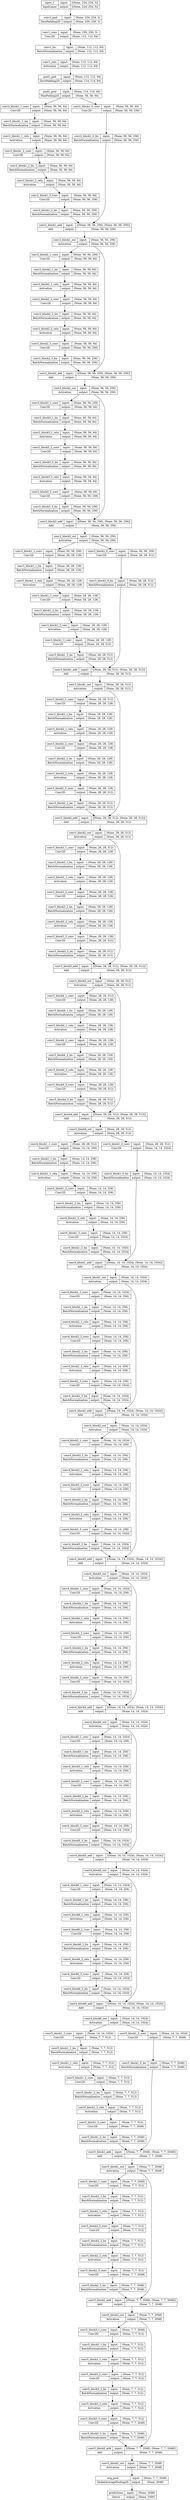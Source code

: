 digraph G {
concentrate=True;
dpi=96;
rankdir=TB;
node [shape=record];
139845060047248 [label="{input_1|InputLayer}|{input:|output:}|{{[(None, 224, 224, 3)]}|{[(None, 224, 224, 3)]}}"];
139843957540560 [label="{conv1_pad|ZeroPadding2D}|{input:|output:}|{{(None, 224, 224, 3)}|{(None, 230, 230, 3)}}"];
139843839901648 [label="{conv1_conv|Conv2D}|{input:|output:}|{{(None, 230, 230, 3)}|{(None, 112, 112, 64)}}"];
139843891702800 [label="{conv1_bn|BatchNormalization}|{input:|output:}|{{(None, 112, 112, 64)}|{(None, 112, 112, 64)}}"];
139843839889168 [label="{conv1_relu|Activation}|{input:|output:}|{{(None, 112, 112, 64)}|{(None, 112, 112, 64)}}"];
139843840133200 [label="{pool1_pad|ZeroPadding2D}|{input:|output:}|{{(None, 112, 112, 64)}|{(None, 114, 114, 64)}}"];
139843839348688 [label="{pool1_pool|MaxPooling2D}|{input:|output:}|{{(None, 114, 114, 64)}|{(None, 56, 56, 64)}}"];
139843839888528 [label="{conv2_block1_1_conv|Conv2D}|{input:|output:}|{{(None, 56, 56, 64)}|{(None, 56, 56, 64)}}"];
139843804749904 [label="{conv2_block1_1_bn|BatchNormalization}|{input:|output:}|{{(None, 56, 56, 64)}|{(None, 56, 56, 64)}}"];
139843839985872 [label="{conv2_block1_1_relu|Activation}|{input:|output:}|{{(None, 56, 56, 64)}|{(None, 56, 56, 64)}}"];
139843804752848 [label="{conv2_block1_2_conv|Conv2D}|{input:|output:}|{{(None, 56, 56, 64)}|{(None, 56, 56, 64)}}"];
139843839650000 [label="{conv2_block1_2_bn|BatchNormalization}|{input:|output:}|{{(None, 56, 56, 64)}|{(None, 56, 56, 64)}}"];
139843840132432 [label="{conv2_block1_2_relu|Activation}|{input:|output:}|{{(None, 56, 56, 64)}|{(None, 56, 56, 64)}}"];
139843804745040 [label="{conv2_block1_0_conv|Conv2D}|{input:|output:}|{{(None, 56, 56, 64)}|{(None, 56, 56, 256)}}"];
139843804874512 [label="{conv2_block1_3_conv|Conv2D}|{input:|output:}|{{(None, 56, 56, 64)}|{(None, 56, 56, 256)}}"];
139843858568720 [label="{conv2_block1_0_bn|BatchNormalization}|{input:|output:}|{{(None, 56, 56, 256)}|{(None, 56, 56, 256)}}"];
139843839653840 [label="{conv2_block1_3_bn|BatchNormalization}|{input:|output:}|{{(None, 56, 56, 256)}|{(None, 56, 56, 256)}}"];
139843858567056 [label="{conv2_block1_add|Add}|{input:|output:}|{{[(None, 56, 56, 256), (None, 56, 56, 256)]}|{(None, 56, 56, 256)}}"];
139843839642064 [label="{conv2_block1_out|Activation}|{input:|output:}|{{(None, 56, 56, 256)}|{(None, 56, 56, 256)}}"];
139843804985744 [label="{conv2_block2_1_conv|Conv2D}|{input:|output:}|{{(None, 56, 56, 256)}|{(None, 56, 56, 64)}}"];
139843839526928 [label="{conv2_block2_1_bn|BatchNormalization}|{input:|output:}|{{(None, 56, 56, 64)}|{(None, 56, 56, 64)}}"];
139843804985104 [label="{conv2_block2_1_relu|Activation}|{input:|output:}|{{(None, 56, 56, 64)}|{(None, 56, 56, 64)}}"];
139843804970512 [label="{conv2_block2_2_conv|Conv2D}|{input:|output:}|{{(None, 56, 56, 64)}|{(None, 56, 56, 64)}}"];
139843804960592 [label="{conv2_block2_2_bn|BatchNormalization}|{input:|output:}|{{(None, 56, 56, 64)}|{(None, 56, 56, 64)}}"];
139843804979088 [label="{conv2_block2_2_relu|Activation}|{input:|output:}|{{(None, 56, 56, 64)}|{(None, 56, 56, 64)}}"];
139843949521168 [label="{conv2_block2_3_conv|Conv2D}|{input:|output:}|{{(None, 56, 56, 64)}|{(None, 56, 56, 256)}}"];
139843858564368 [label="{conv2_block2_3_bn|BatchNormalization}|{input:|output:}|{{(None, 56, 56, 256)}|{(None, 56, 56, 256)}}"];
139843840138512 [label="{conv2_block2_add|Add}|{input:|output:}|{{[(None, 56, 56, 256), (None, 56, 56, 256)]}|{(None, 56, 56, 256)}}"];
139843839413328 [label="{conv2_block2_out|Activation}|{input:|output:}|{{(None, 56, 56, 256)}|{(None, 56, 56, 256)}}"];
139843839984912 [label="{conv2_block3_1_conv|Conv2D}|{input:|output:}|{{(None, 56, 56, 256)}|{(None, 56, 56, 64)}}"];
139843839419792 [label="{conv2_block3_1_bn|BatchNormalization}|{input:|output:}|{{(None, 56, 56, 64)}|{(None, 56, 56, 64)}}"];
139843839647248 [label="{conv2_block3_1_relu|Activation}|{input:|output:}|{{(None, 56, 56, 64)}|{(None, 56, 56, 64)}}"];
139843805036496 [label="{conv2_block3_2_conv|Conv2D}|{input:|output:}|{{(None, 56, 56, 64)}|{(None, 56, 56, 64)}}"];
139843839900304 [label="{conv2_block3_2_bn|BatchNormalization}|{input:|output:}|{{(None, 56, 56, 64)}|{(None, 56, 56, 64)}}"];
139843805023504 [label="{conv2_block3_2_relu|Activation}|{input:|output:}|{{(None, 56, 56, 64)}|{(None, 56, 56, 64)}}"];
139843805116432 [label="{conv2_block3_3_conv|Conv2D}|{input:|output:}|{{(None, 56, 56, 64)}|{(None, 56, 56, 256)}}"];
139843936193424 [label="{conv2_block3_3_bn|BatchNormalization}|{input:|output:}|{{(None, 56, 56, 256)}|{(None, 56, 56, 256)}}"];
139843839535376 [label="{conv2_block3_add|Add}|{input:|output:}|{{[(None, 56, 56, 256), (None, 56, 56, 256)]}|{(None, 56, 56, 256)}}"];
139843840142992 [label="{conv2_block3_out|Activation}|{input:|output:}|{{(None, 56, 56, 256)}|{(None, 56, 56, 256)}}"];
139843805159184 [label="{conv3_block1_1_conv|Conv2D}|{input:|output:}|{{(None, 56, 56, 256)}|{(None, 28, 28, 128)}}"];
139843839654288 [label="{conv3_block1_1_bn|BatchNormalization}|{input:|output:}|{{(None, 28, 28, 128)}|{(None, 28, 28, 128)}}"];
139843839894352 [label="{conv3_block1_1_relu|Activation}|{input:|output:}|{{(None, 28, 28, 128)}|{(None, 28, 28, 128)}}"];
139843805312528 [label="{conv3_block1_2_conv|Conv2D}|{input:|output:}|{{(None, 28, 28, 128)}|{(None, 28, 28, 128)}}"];
139843805313808 [label="{conv3_block1_2_bn|BatchNormalization}|{input:|output:}|{{(None, 28, 28, 128)}|{(None, 28, 28, 128)}}"];
139843839641424 [label="{conv3_block1_2_relu|Activation}|{input:|output:}|{{(None, 28, 28, 128)}|{(None, 28, 28, 128)}}"];
139843805165328 [label="{conv3_block1_0_conv|Conv2D}|{input:|output:}|{{(None, 56, 56, 256)}|{(None, 28, 28, 512)}}"];
139843805361616 [label="{conv3_block1_3_conv|Conv2D}|{input:|output:}|{{(None, 28, 28, 128)}|{(None, 28, 28, 512)}}"];
139843805166160 [label="{conv3_block1_0_bn|BatchNormalization}|{input:|output:}|{{(None, 28, 28, 512)}|{(None, 28, 28, 512)}}"];
139843840258064 [label="{conv3_block1_3_bn|BatchNormalization}|{input:|output:}|{{(None, 28, 28, 512)}|{(None, 28, 28, 512)}}"];
139843839417168 [label="{conv3_block1_add|Add}|{input:|output:}|{{[(None, 28, 28, 512), (None, 28, 28, 512)]}|{(None, 28, 28, 512)}}"];
139843805400016 [label="{conv3_block1_out|Activation}|{input:|output:}|{{(None, 28, 28, 512)}|{(None, 28, 28, 512)}}"];
139843805490768 [label="{conv3_block2_1_conv|Conv2D}|{input:|output:}|{{(None, 28, 28, 512)}|{(None, 28, 28, 128)}}"];
139843805494800 [label="{conv3_block2_1_bn|BatchNormalization}|{input:|output:}|{{(None, 28, 28, 128)}|{(None, 28, 28, 128)}}"];
139843804966864 [label="{conv3_block2_1_relu|Activation}|{input:|output:}|{{(None, 28, 28, 128)}|{(None, 28, 28, 128)}}"];
139843805474640 [label="{conv3_block2_2_conv|Conv2D}|{input:|output:}|{{(None, 28, 28, 128)}|{(None, 28, 28, 128)}}"];
139843805023376 [label="{conv3_block2_2_bn|BatchNormalization}|{input:|output:}|{{(None, 28, 28, 128)}|{(None, 28, 28, 128)}}"];
139843805474576 [label="{conv3_block2_2_relu|Activation}|{input:|output:}|{{(None, 28, 28, 128)}|{(None, 28, 28, 128)}}"];
139843805511120 [label="{conv3_block2_3_conv|Conv2D}|{input:|output:}|{{(None, 28, 28, 128)}|{(None, 28, 28, 512)}}"];
139843839412880 [label="{conv3_block2_3_bn|BatchNormalization}|{input:|output:}|{{(None, 28, 28, 512)}|{(None, 28, 28, 512)}}"];
139843805590416 [label="{conv3_block2_add|Add}|{input:|output:}|{{[(None, 28, 28, 512), (None, 28, 28, 512)]}|{(None, 28, 28, 512)}}"];
139843805580560 [label="{conv3_block2_out|Activation}|{input:|output:}|{{(None, 28, 28, 512)}|{(None, 28, 28, 512)}}"];
139843805503952 [label="{conv3_block3_1_conv|Conv2D}|{input:|output:}|{{(None, 28, 28, 512)}|{(None, 28, 28, 128)}}"];
139843805463952 [label="{conv3_block3_1_bn|BatchNormalization}|{input:|output:}|{{(None, 28, 28, 128)}|{(None, 28, 28, 128)}}"];
139843805485072 [label="{conv3_block3_1_relu|Activation}|{input:|output:}|{{(None, 28, 28, 128)}|{(None, 28, 28, 128)}}"];
139843805473040 [label="{conv3_block3_2_conv|Conv2D}|{input:|output:}|{{(None, 28, 28, 128)}|{(None, 28, 28, 128)}}"];
139843805352464 [label="{conv3_block3_2_bn|BatchNormalization}|{input:|output:}|{{(None, 28, 28, 128)}|{(None, 28, 28, 128)}}"];
139843805311248 [label="{conv3_block3_2_relu|Activation}|{input:|output:}|{{(None, 28, 28, 128)}|{(None, 28, 28, 128)}}"];
139843805154576 [label="{conv3_block3_3_conv|Conv2D}|{input:|output:}|{{(None, 28, 28, 128)}|{(None, 28, 28, 512)}}"];
139843805166608 [label="{conv3_block3_3_bn|BatchNormalization}|{input:|output:}|{{(None, 28, 28, 512)}|{(None, 28, 28, 512)}}"];
139843805403664 [label="{conv3_block3_add|Add}|{input:|output:}|{{[(None, 28, 28, 512), (None, 28, 28, 512)]}|{(None, 28, 28, 512)}}"];
139843805114384 [label="{conv3_block3_out|Activation}|{input:|output:}|{{(None, 28, 28, 512)}|{(None, 28, 28, 512)}}"];
139843804964624 [label="{conv3_block4_1_conv|Conv2D}|{input:|output:}|{{(None, 28, 28, 512)}|{(None, 28, 28, 128)}}"];
139843839985424 [label="{conv3_block4_1_bn|BatchNormalization}|{input:|output:}|{{(None, 28, 28, 128)}|{(None, 28, 28, 128)}}"];
139843804744272 [label="{conv3_block4_1_relu|Activation}|{input:|output:}|{{(None, 28, 28, 128)}|{(None, 28, 28, 128)}}"];
139843804813136 [label="{conv3_block4_2_conv|Conv2D}|{input:|output:}|{{(None, 28, 28, 128)}|{(None, 28, 28, 128)}}"];
139843839997776 [label="{conv3_block4_2_bn|BatchNormalization}|{input:|output:}|{{(None, 28, 28, 128)}|{(None, 28, 28, 128)}}"];
139843805190800 [label="{conv3_block4_2_relu|Activation}|{input:|output:}|{{(None, 28, 28, 128)}|{(None, 28, 28, 128)}}"];
139843805682640 [label="{conv3_block4_3_conv|Conv2D}|{input:|output:}|{{(None, 28, 28, 128)}|{(None, 28, 28, 512)}}"];
139843867585168 [label="{conv3_block4_3_bn|BatchNormalization}|{input:|output:}|{{(None, 28, 28, 512)}|{(None, 28, 28, 512)}}"];
139843805029072 [label="{conv3_block4_add|Add}|{input:|output:}|{{[(None, 28, 28, 512), (None, 28, 28, 512)]}|{(None, 28, 28, 512)}}"];
139843839347728 [label="{conv3_block4_out|Activation}|{input:|output:}|{{(None, 28, 28, 512)}|{(None, 28, 28, 512)}}"];
139843803687184 [label="{conv4_block1_1_conv|Conv2D}|{input:|output:}|{{(None, 28, 28, 512)}|{(None, 14, 14, 256)}}"];
139843803719440 [label="{conv4_block1_1_bn|BatchNormalization}|{input:|output:}|{{(None, 14, 14, 256)}|{(None, 14, 14, 256)}}"];
139843805156624 [label="{conv4_block1_1_relu|Activation}|{input:|output:}|{{(None, 14, 14, 256)}|{(None, 14, 14, 256)}}"];
139843803734608 [label="{conv4_block1_2_conv|Conv2D}|{input:|output:}|{{(None, 14, 14, 256)}|{(None, 14, 14, 256)}}"];
139843839642128 [label="{conv4_block1_2_bn|BatchNormalization}|{input:|output:}|{{(None, 14, 14, 256)}|{(None, 14, 14, 256)}}"];
139843803807184 [label="{conv4_block1_2_relu|Activation}|{input:|output:}|{{(None, 14, 14, 256)}|{(None, 14, 14, 256)}}"];
139843803688528 [label="{conv4_block1_0_conv|Conv2D}|{input:|output:}|{{(None, 28, 28, 512)}|{(None, 14, 14, 1024)}}"];
139843803833040 [label="{conv4_block1_3_conv|Conv2D}|{input:|output:}|{{(None, 14, 14, 256)}|{(None, 14, 14, 1024)}}"];
139843805032080 [label="{conv4_block1_0_bn|BatchNormalization}|{input:|output:}|{{(None, 14, 14, 1024)}|{(None, 14, 14, 1024)}}"];
139843839996112 [label="{conv4_block1_3_bn|BatchNormalization}|{input:|output:}|{{(None, 14, 14, 1024)}|{(None, 14, 14, 1024)}}"];
139843805631888 [label="{conv4_block1_add|Add}|{input:|output:}|{{[(None, 14, 14, 1024), (None, 14, 14, 1024)]}|{(None, 14, 14, 1024)}}"];
139843803720912 [label="{conv4_block1_out|Activation}|{input:|output:}|{{(None, 14, 14, 1024)}|{(None, 14, 14, 1024)}}"];
139843803862928 [label="{conv4_block2_1_conv|Conv2D}|{input:|output:}|{{(None, 14, 14, 1024)}|{(None, 14, 14, 256)}}"];
139843839987920 [label="{conv4_block2_1_bn|BatchNormalization}|{input:|output:}|{{(None, 14, 14, 256)}|{(None, 14, 14, 256)}}"];
139843840248080 [label="{conv4_block2_1_relu|Activation}|{input:|output:}|{{(None, 14, 14, 256)}|{(None, 14, 14, 256)}}"];
139843804972048 [label="{conv4_block2_2_conv|Conv2D}|{input:|output:}|{{(None, 14, 14, 256)}|{(None, 14, 14, 256)}}"];
139843803685520 [label="{conv4_block2_2_bn|BatchNormalization}|{input:|output:}|{{(None, 14, 14, 256)}|{(None, 14, 14, 256)}}"];
139843803938576 [label="{conv4_block2_2_relu|Activation}|{input:|output:}|{{(None, 14, 14, 256)}|{(None, 14, 14, 256)}}"];
139843803869520 [label="{conv4_block2_3_conv|Conv2D}|{input:|output:}|{{(None, 14, 14, 256)}|{(None, 14, 14, 1024)}}"];
139843803870032 [label="{conv4_block2_3_bn|BatchNormalization}|{input:|output:}|{{(None, 14, 14, 1024)}|{(None, 14, 14, 1024)}}"];
139843803881872 [label="{conv4_block2_add|Add}|{input:|output:}|{{[(None, 14, 14, 1024), (None, 14, 14, 1024)]}|{(None, 14, 14, 1024)}}"];
139843803792144 [label="{conv4_block2_out|Activation}|{input:|output:}|{{(None, 14, 14, 1024)}|{(None, 14, 14, 1024)}}"];
139843803740944 [label="{conv4_block3_1_conv|Conv2D}|{input:|output:}|{{(None, 14, 14, 1024)}|{(None, 14, 14, 256)}}"];
139843803721488 [label="{conv4_block3_1_bn|BatchNormalization}|{input:|output:}|{{(None, 14, 14, 256)}|{(None, 14, 14, 256)}}"];
139843803678800 [label="{conv4_block3_1_relu|Activation}|{input:|output:}|{{(None, 14, 14, 256)}|{(None, 14, 14, 256)}}"];
139843803680336 [label="{conv4_block3_2_conv|Conv2D}|{input:|output:}|{{(None, 14, 14, 256)}|{(None, 14, 14, 256)}}"];
139843839534416 [label="{conv4_block3_2_bn|BatchNormalization}|{input:|output:}|{{(None, 14, 14, 256)}|{(None, 14, 14, 256)}}"];
139843805029712 [label="{conv4_block3_2_relu|Activation}|{input:|output:}|{{(None, 14, 14, 256)}|{(None, 14, 14, 256)}}"];
139843805496848 [label="{conv4_block3_3_conv|Conv2D}|{input:|output:}|{{(None, 14, 14, 256)}|{(None, 14, 14, 1024)}}"];
139843805355088 [label="{conv4_block3_3_bn|BatchNormalization}|{input:|output:}|{{(None, 14, 14, 1024)}|{(None, 14, 14, 1024)}}"];
139843804972816 [label="{conv4_block3_add|Add}|{input:|output:}|{{[(None, 14, 14, 1024), (None, 14, 14, 1024)]}|{(None, 14, 14, 1024)}}"];
139843805487824 [label="{conv4_block3_out|Activation}|{input:|output:}|{{(None, 14, 14, 1024)}|{(None, 14, 14, 1024)}}"];
139843804003792 [label="{conv4_block4_1_conv|Conv2D}|{input:|output:}|{{(None, 14, 14, 1024)}|{(None, 14, 14, 256)}}"];
139843840252688 [label="{conv4_block4_1_bn|BatchNormalization}|{input:|output:}|{{(None, 14, 14, 256)}|{(None, 14, 14, 256)}}"];
139843803999952 [label="{conv4_block4_1_relu|Activation}|{input:|output:}|{{(None, 14, 14, 256)}|{(None, 14, 14, 256)}}"];
139843804960272 [label="{conv4_block4_2_conv|Conv2D}|{input:|output:}|{{(None, 14, 14, 256)}|{(None, 14, 14, 256)}}"];
139843805683984 [label="{conv4_block4_2_bn|BatchNormalization}|{input:|output:}|{{(None, 14, 14, 256)}|{(None, 14, 14, 256)}}"];
139843839349456 [label="{conv4_block4_2_relu|Activation}|{input:|output:}|{{(None, 14, 14, 256)}|{(None, 14, 14, 256)}}"];
139843804142416 [label="{conv4_block4_3_conv|Conv2D}|{input:|output:}|{{(None, 14, 14, 256)}|{(None, 14, 14, 1024)}}"];
139843803721872 [label="{conv4_block4_3_bn|BatchNormalization}|{input:|output:}|{{(None, 14, 14, 1024)}|{(None, 14, 14, 1024)}}"];
139843805206416 [label="{conv4_block4_add|Add}|{input:|output:}|{{[(None, 14, 14, 1024), (None, 14, 14, 1024)]}|{(None, 14, 14, 1024)}}"];
139843804142992 [label="{conv4_block4_out|Activation}|{input:|output:}|{{(None, 14, 14, 1024)}|{(None, 14, 14, 1024)}}"];
139843805677008 [label="{conv4_block5_1_conv|Conv2D}|{input:|output:}|{{(None, 14, 14, 1024)}|{(None, 14, 14, 256)}}"];
139843803838608 [label="{conv4_block5_1_bn|BatchNormalization}|{input:|output:}|{{(None, 14, 14, 256)}|{(None, 14, 14, 256)}}"];
139843803936720 [label="{conv4_block5_1_relu|Activation}|{input:|output:}|{{(None, 14, 14, 256)}|{(None, 14, 14, 256)}}"];
139843804254608 [label="{conv4_block5_2_conv|Conv2D}|{input:|output:}|{{(None, 14, 14, 256)}|{(None, 14, 14, 256)}}"];
139843803711120 [label="{conv4_block5_2_bn|BatchNormalization}|{input:|output:}|{{(None, 14, 14, 256)}|{(None, 14, 14, 256)}}"];
139843804264464 [label="{conv4_block5_2_relu|Activation}|{input:|output:}|{{(None, 14, 14, 256)}|{(None, 14, 14, 256)}}"];
139843804309392 [label="{conv4_block5_3_conv|Conv2D}|{input:|output:}|{{(None, 14, 14, 256)}|{(None, 14, 14, 1024)}}"];
139843804078352 [label="{conv4_block5_3_bn|BatchNormalization}|{input:|output:}|{{(None, 14, 14, 1024)}|{(None, 14, 14, 1024)}}"];
139843804314256 [label="{conv4_block5_add|Add}|{input:|output:}|{{[(None, 14, 14, 1024), (None, 14, 14, 1024)]}|{(None, 14, 14, 1024)}}"];
139843804364688 [label="{conv4_block5_out|Activation}|{input:|output:}|{{(None, 14, 14, 1024)}|{(None, 14, 14, 1024)}}"];
139843804194704 [label="{conv4_block6_1_conv|Conv2D}|{input:|output:}|{{(None, 14, 14, 1024)}|{(None, 14, 14, 256)}}"];
139843804210128 [label="{conv4_block6_1_bn|BatchNormalization}|{input:|output:}|{{(None, 14, 14, 256)}|{(None, 14, 14, 256)}}"];
139843805398480 [label="{conv4_block6_1_relu|Activation}|{input:|output:}|{{(None, 14, 14, 256)}|{(None, 14, 14, 256)}}"];
139843804437648 [label="{conv4_block6_2_conv|Conv2D}|{input:|output:}|{{(None, 14, 14, 256)}|{(None, 14, 14, 256)}}"];
139843804411728 [label="{conv4_block6_2_bn|BatchNormalization}|{input:|output:}|{{(None, 14, 14, 256)}|{(None, 14, 14, 256)}}"];
139843804445648 [label="{conv4_block6_2_relu|Activation}|{input:|output:}|{{(None, 14, 14, 256)}|{(None, 14, 14, 256)}}"];
139843804437776 [label="{conv4_block6_3_conv|Conv2D}|{input:|output:}|{{(None, 14, 14, 256)}|{(None, 14, 14, 1024)}}"];
139843804413264 [label="{conv4_block6_3_bn|BatchNormalization}|{input:|output:}|{{(None, 14, 14, 1024)}|{(None, 14, 14, 1024)}}"];
139843804261072 [label="{conv4_block6_add|Add}|{input:|output:}|{{[(None, 14, 14, 1024), (None, 14, 14, 1024)]}|{(None, 14, 14, 1024)}}"];
139843804313808 [label="{conv4_block6_out|Activation}|{input:|output:}|{{(None, 14, 14, 1024)}|{(None, 14, 14, 1024)}}"];
139843804118160 [label="{conv5_block1_1_conv|Conv2D}|{input:|output:}|{{(None, 14, 14, 1024)}|{(None, 7, 7, 512)}}"];
139843804109072 [label="{conv5_block1_1_bn|BatchNormalization}|{input:|output:}|{{(None, 7, 7, 512)}|{(None, 7, 7, 512)}}"];
139843804431696 [label="{conv5_block1_1_relu|Activation}|{input:|output:}|{{(None, 7, 7, 512)}|{(None, 7, 7, 512)}}"];
139843805470544 [label="{conv5_block1_2_conv|Conv2D}|{input:|output:}|{{(None, 7, 7, 512)}|{(None, 7, 7, 512)}}"];
139843805109584 [label="{conv5_block1_2_bn|BatchNormalization}|{input:|output:}|{{(None, 7, 7, 512)}|{(None, 7, 7, 512)}}"];
139843803989456 [label="{conv5_block1_2_relu|Activation}|{input:|output:}|{{(None, 7, 7, 512)}|{(None, 7, 7, 512)}}"];
139843804204880 [label="{conv5_block1_0_conv|Conv2D}|{input:|output:}|{{(None, 14, 14, 1024)}|{(None, 7, 7, 2048)}}"];
139843803857744 [label="{conv5_block1_3_conv|Conv2D}|{input:|output:}|{{(None, 7, 7, 512)}|{(None, 7, 7, 2048)}}"];
139843804358736 [label="{conv5_block1_0_bn|BatchNormalization}|{input:|output:}|{{(None, 7, 7, 2048)}|{(None, 7, 7, 2048)}}"];
139843805363856 [label="{conv5_block1_3_bn|BatchNormalization}|{input:|output:}|{{(None, 7, 7, 2048)}|{(None, 7, 7, 2048)}}"];
139843839417936 [label="{conv5_block1_add|Add}|{input:|output:}|{{[(None, 7, 7, 2048), (None, 7, 7, 2048)]}|{(None, 7, 7, 2048)}}"];
139843839538192 [label="{conv5_block1_out|Activation}|{input:|output:}|{{(None, 7, 7, 2048)}|{(None, 7, 7, 2048)}}"];
139843803804368 [label="{conv5_block2_1_conv|Conv2D}|{input:|output:}|{{(None, 7, 7, 2048)}|{(None, 7, 7, 512)}}"];
139843804143888 [label="{conv5_block2_1_bn|BatchNormalization}|{input:|output:}|{{(None, 7, 7, 512)}|{(None, 7, 7, 512)}}"];
139843804544720 [label="{conv5_block2_1_relu|Activation}|{input:|output:}|{{(None, 7, 7, 512)}|{(None, 7, 7, 512)}}"];
139843804593168 [label="{conv5_block2_2_conv|Conv2D}|{input:|output:}|{{(None, 7, 7, 512)}|{(None, 7, 7, 512)}}"];
139843804002896 [label="{conv5_block2_2_bn|BatchNormalization}|{input:|output:}|{{(None, 7, 7, 512)}|{(None, 7, 7, 512)}}"];
139843803935440 [label="{conv5_block2_2_relu|Activation}|{input:|output:}|{{(None, 7, 7, 512)}|{(None, 7, 7, 512)}}"];
139843804608976 [label="{conv5_block2_3_conv|Conv2D}|{input:|output:}|{{(None, 7, 7, 512)}|{(None, 7, 7, 2048)}}"];
139843839996752 [label="{conv5_block2_3_bn|BatchNormalization}|{input:|output:}|{{(None, 7, 7, 2048)}|{(None, 7, 7, 2048)}}"];
139843804608720 [label="{conv5_block2_add|Add}|{input:|output:}|{{[(None, 7, 7, 2048), (None, 7, 7, 2048)]}|{(None, 7, 7, 2048)}}"];
139843804108432 [label="{conv5_block2_out|Activation}|{input:|output:}|{{(None, 7, 7, 2048)}|{(None, 7, 7, 2048)}}"];
139843804652688 [label="{conv5_block3_1_conv|Conv2D}|{input:|output:}|{{(None, 7, 7, 2048)}|{(None, 7, 7, 512)}}"];
139843804649872 [label="{conv5_block3_1_bn|BatchNormalization}|{input:|output:}|{{(None, 7, 7, 512)}|{(None, 7, 7, 512)}}"];
139843804656080 [label="{conv5_block3_1_relu|Activation}|{input:|output:}|{{(None, 7, 7, 512)}|{(None, 7, 7, 512)}}"];
139843802635216 [label="{conv5_block3_2_conv|Conv2D}|{input:|output:}|{{(None, 7, 7, 512)}|{(None, 7, 7, 512)}}"];
139843804675920 [label="{conv5_block3_2_bn|BatchNormalization}|{input:|output:}|{{(None, 7, 7, 512)}|{(None, 7, 7, 512)}}"];
139843804674576 [label="{conv5_block3_2_relu|Activation}|{input:|output:}|{{(None, 7, 7, 512)}|{(None, 7, 7, 512)}}"];
139843802704464 [label="{conv5_block3_3_conv|Conv2D}|{input:|output:}|{{(None, 7, 7, 512)}|{(None, 7, 7, 2048)}}"];
139843803997520 [label="{conv5_block3_3_bn|BatchNormalization}|{input:|output:}|{{(None, 7, 7, 2048)}|{(None, 7, 7, 2048)}}"];
139843804494160 [label="{conv5_block3_add|Add}|{input:|output:}|{{[(None, 7, 7, 2048), (None, 7, 7, 2048)]}|{(None, 7, 7, 2048)}}"];
139843802699600 [label="{conv5_block3_out|Activation}|{input:|output:}|{{(None, 7, 7, 2048)}|{(None, 7, 7, 2048)}}"];
139843804643600 [label="{avg_pool|GlobalAveragePooling2D}|{input:|output:}|{{(None, 7, 7, 2048)}|{(None, 2048)}}"];
139843839535760 [label="{predictions|Dense}|{input:|output:}|{{(None, 2048)}|{(None, 1000)}}"];
139845060047248 -> 139843957540560;
139843957540560 -> 139843839901648;
139843839901648 -> 139843891702800;
139843891702800 -> 139843839889168;
139843839889168 -> 139843840133200;
139843840133200 -> 139843839348688;
139843839348688 -> 139843839888528;
139843839888528 -> 139843804749904;
139843804749904 -> 139843839985872;
139843839985872 -> 139843804752848;
139843804752848 -> 139843839650000;
139843839650000 -> 139843840132432;
139843839348688 -> 139843804745040;
139843840132432 -> 139843804874512;
139843804745040 -> 139843858568720;
139843804874512 -> 139843839653840;
139843858568720 -> 139843858567056;
139843839653840 -> 139843858567056;
139843858567056 -> 139843839642064;
139843839642064 -> 139843804985744;
139843804985744 -> 139843839526928;
139843839526928 -> 139843804985104;
139843804985104 -> 139843804970512;
139843804970512 -> 139843804960592;
139843804960592 -> 139843804979088;
139843804979088 -> 139843949521168;
139843949521168 -> 139843858564368;
139843839642064 -> 139843840138512;
139843858564368 -> 139843840138512;
139843840138512 -> 139843839413328;
139843839413328 -> 139843839984912;
139843839984912 -> 139843839419792;
139843839419792 -> 139843839647248;
139843839647248 -> 139843805036496;
139843805036496 -> 139843839900304;
139843839900304 -> 139843805023504;
139843805023504 -> 139843805116432;
139843805116432 -> 139843936193424;
139843839413328 -> 139843839535376;
139843936193424 -> 139843839535376;
139843839535376 -> 139843840142992;
139843840142992 -> 139843805159184;
139843805159184 -> 139843839654288;
139843839654288 -> 139843839894352;
139843839894352 -> 139843805312528;
139843805312528 -> 139843805313808;
139843805313808 -> 139843839641424;
139843840142992 -> 139843805165328;
139843839641424 -> 139843805361616;
139843805165328 -> 139843805166160;
139843805361616 -> 139843840258064;
139843805166160 -> 139843839417168;
139843840258064 -> 139843839417168;
139843839417168 -> 139843805400016;
139843805400016 -> 139843805490768;
139843805490768 -> 139843805494800;
139843805494800 -> 139843804966864;
139843804966864 -> 139843805474640;
139843805474640 -> 139843805023376;
139843805023376 -> 139843805474576;
139843805474576 -> 139843805511120;
139843805511120 -> 139843839412880;
139843805400016 -> 139843805590416;
139843839412880 -> 139843805590416;
139843805590416 -> 139843805580560;
139843805580560 -> 139843805503952;
139843805503952 -> 139843805463952;
139843805463952 -> 139843805485072;
139843805485072 -> 139843805473040;
139843805473040 -> 139843805352464;
139843805352464 -> 139843805311248;
139843805311248 -> 139843805154576;
139843805154576 -> 139843805166608;
139843805580560 -> 139843805403664;
139843805166608 -> 139843805403664;
139843805403664 -> 139843805114384;
139843805114384 -> 139843804964624;
139843804964624 -> 139843839985424;
139843839985424 -> 139843804744272;
139843804744272 -> 139843804813136;
139843804813136 -> 139843839997776;
139843839997776 -> 139843805190800;
139843805190800 -> 139843805682640;
139843805682640 -> 139843867585168;
139843805114384 -> 139843805029072;
139843867585168 -> 139843805029072;
139843805029072 -> 139843839347728;
139843839347728 -> 139843803687184;
139843803687184 -> 139843803719440;
139843803719440 -> 139843805156624;
139843805156624 -> 139843803734608;
139843803734608 -> 139843839642128;
139843839642128 -> 139843803807184;
139843839347728 -> 139843803688528;
139843803807184 -> 139843803833040;
139843803688528 -> 139843805032080;
139843803833040 -> 139843839996112;
139843805032080 -> 139843805631888;
139843839996112 -> 139843805631888;
139843805631888 -> 139843803720912;
139843803720912 -> 139843803862928;
139843803862928 -> 139843839987920;
139843839987920 -> 139843840248080;
139843840248080 -> 139843804972048;
139843804972048 -> 139843803685520;
139843803685520 -> 139843803938576;
139843803938576 -> 139843803869520;
139843803869520 -> 139843803870032;
139843803720912 -> 139843803881872;
139843803870032 -> 139843803881872;
139843803881872 -> 139843803792144;
139843803792144 -> 139843803740944;
139843803740944 -> 139843803721488;
139843803721488 -> 139843803678800;
139843803678800 -> 139843803680336;
139843803680336 -> 139843839534416;
139843839534416 -> 139843805029712;
139843805029712 -> 139843805496848;
139843805496848 -> 139843805355088;
139843803792144 -> 139843804972816;
139843805355088 -> 139843804972816;
139843804972816 -> 139843805487824;
139843805487824 -> 139843804003792;
139843804003792 -> 139843840252688;
139843840252688 -> 139843803999952;
139843803999952 -> 139843804960272;
139843804960272 -> 139843805683984;
139843805683984 -> 139843839349456;
139843839349456 -> 139843804142416;
139843804142416 -> 139843803721872;
139843805487824 -> 139843805206416;
139843803721872 -> 139843805206416;
139843805206416 -> 139843804142992;
139843804142992 -> 139843805677008;
139843805677008 -> 139843803838608;
139843803838608 -> 139843803936720;
139843803936720 -> 139843804254608;
139843804254608 -> 139843803711120;
139843803711120 -> 139843804264464;
139843804264464 -> 139843804309392;
139843804309392 -> 139843804078352;
139843804142992 -> 139843804314256;
139843804078352 -> 139843804314256;
139843804314256 -> 139843804364688;
139843804364688 -> 139843804194704;
139843804194704 -> 139843804210128;
139843804210128 -> 139843805398480;
139843805398480 -> 139843804437648;
139843804437648 -> 139843804411728;
139843804411728 -> 139843804445648;
139843804445648 -> 139843804437776;
139843804437776 -> 139843804413264;
139843804364688 -> 139843804261072;
139843804413264 -> 139843804261072;
139843804261072 -> 139843804313808;
139843804313808 -> 139843804118160;
139843804118160 -> 139843804109072;
139843804109072 -> 139843804431696;
139843804431696 -> 139843805470544;
139843805470544 -> 139843805109584;
139843805109584 -> 139843803989456;
139843804313808 -> 139843804204880;
139843803989456 -> 139843803857744;
139843804204880 -> 139843804358736;
139843803857744 -> 139843805363856;
139843804358736 -> 139843839417936;
139843805363856 -> 139843839417936;
139843839417936 -> 139843839538192;
139843839538192 -> 139843803804368;
139843803804368 -> 139843804143888;
139843804143888 -> 139843804544720;
139843804544720 -> 139843804593168;
139843804593168 -> 139843804002896;
139843804002896 -> 139843803935440;
139843803935440 -> 139843804608976;
139843804608976 -> 139843839996752;
139843839538192 -> 139843804608720;
139843839996752 -> 139843804608720;
139843804608720 -> 139843804108432;
139843804108432 -> 139843804652688;
139843804652688 -> 139843804649872;
139843804649872 -> 139843804656080;
139843804656080 -> 139843802635216;
139843802635216 -> 139843804675920;
139843804675920 -> 139843804674576;
139843804674576 -> 139843802704464;
139843802704464 -> 139843803997520;
139843804108432 -> 139843804494160;
139843803997520 -> 139843804494160;
139843804494160 -> 139843802699600;
139843802699600 -> 139843804643600;
139843804643600 -> 139843839535760;
}
